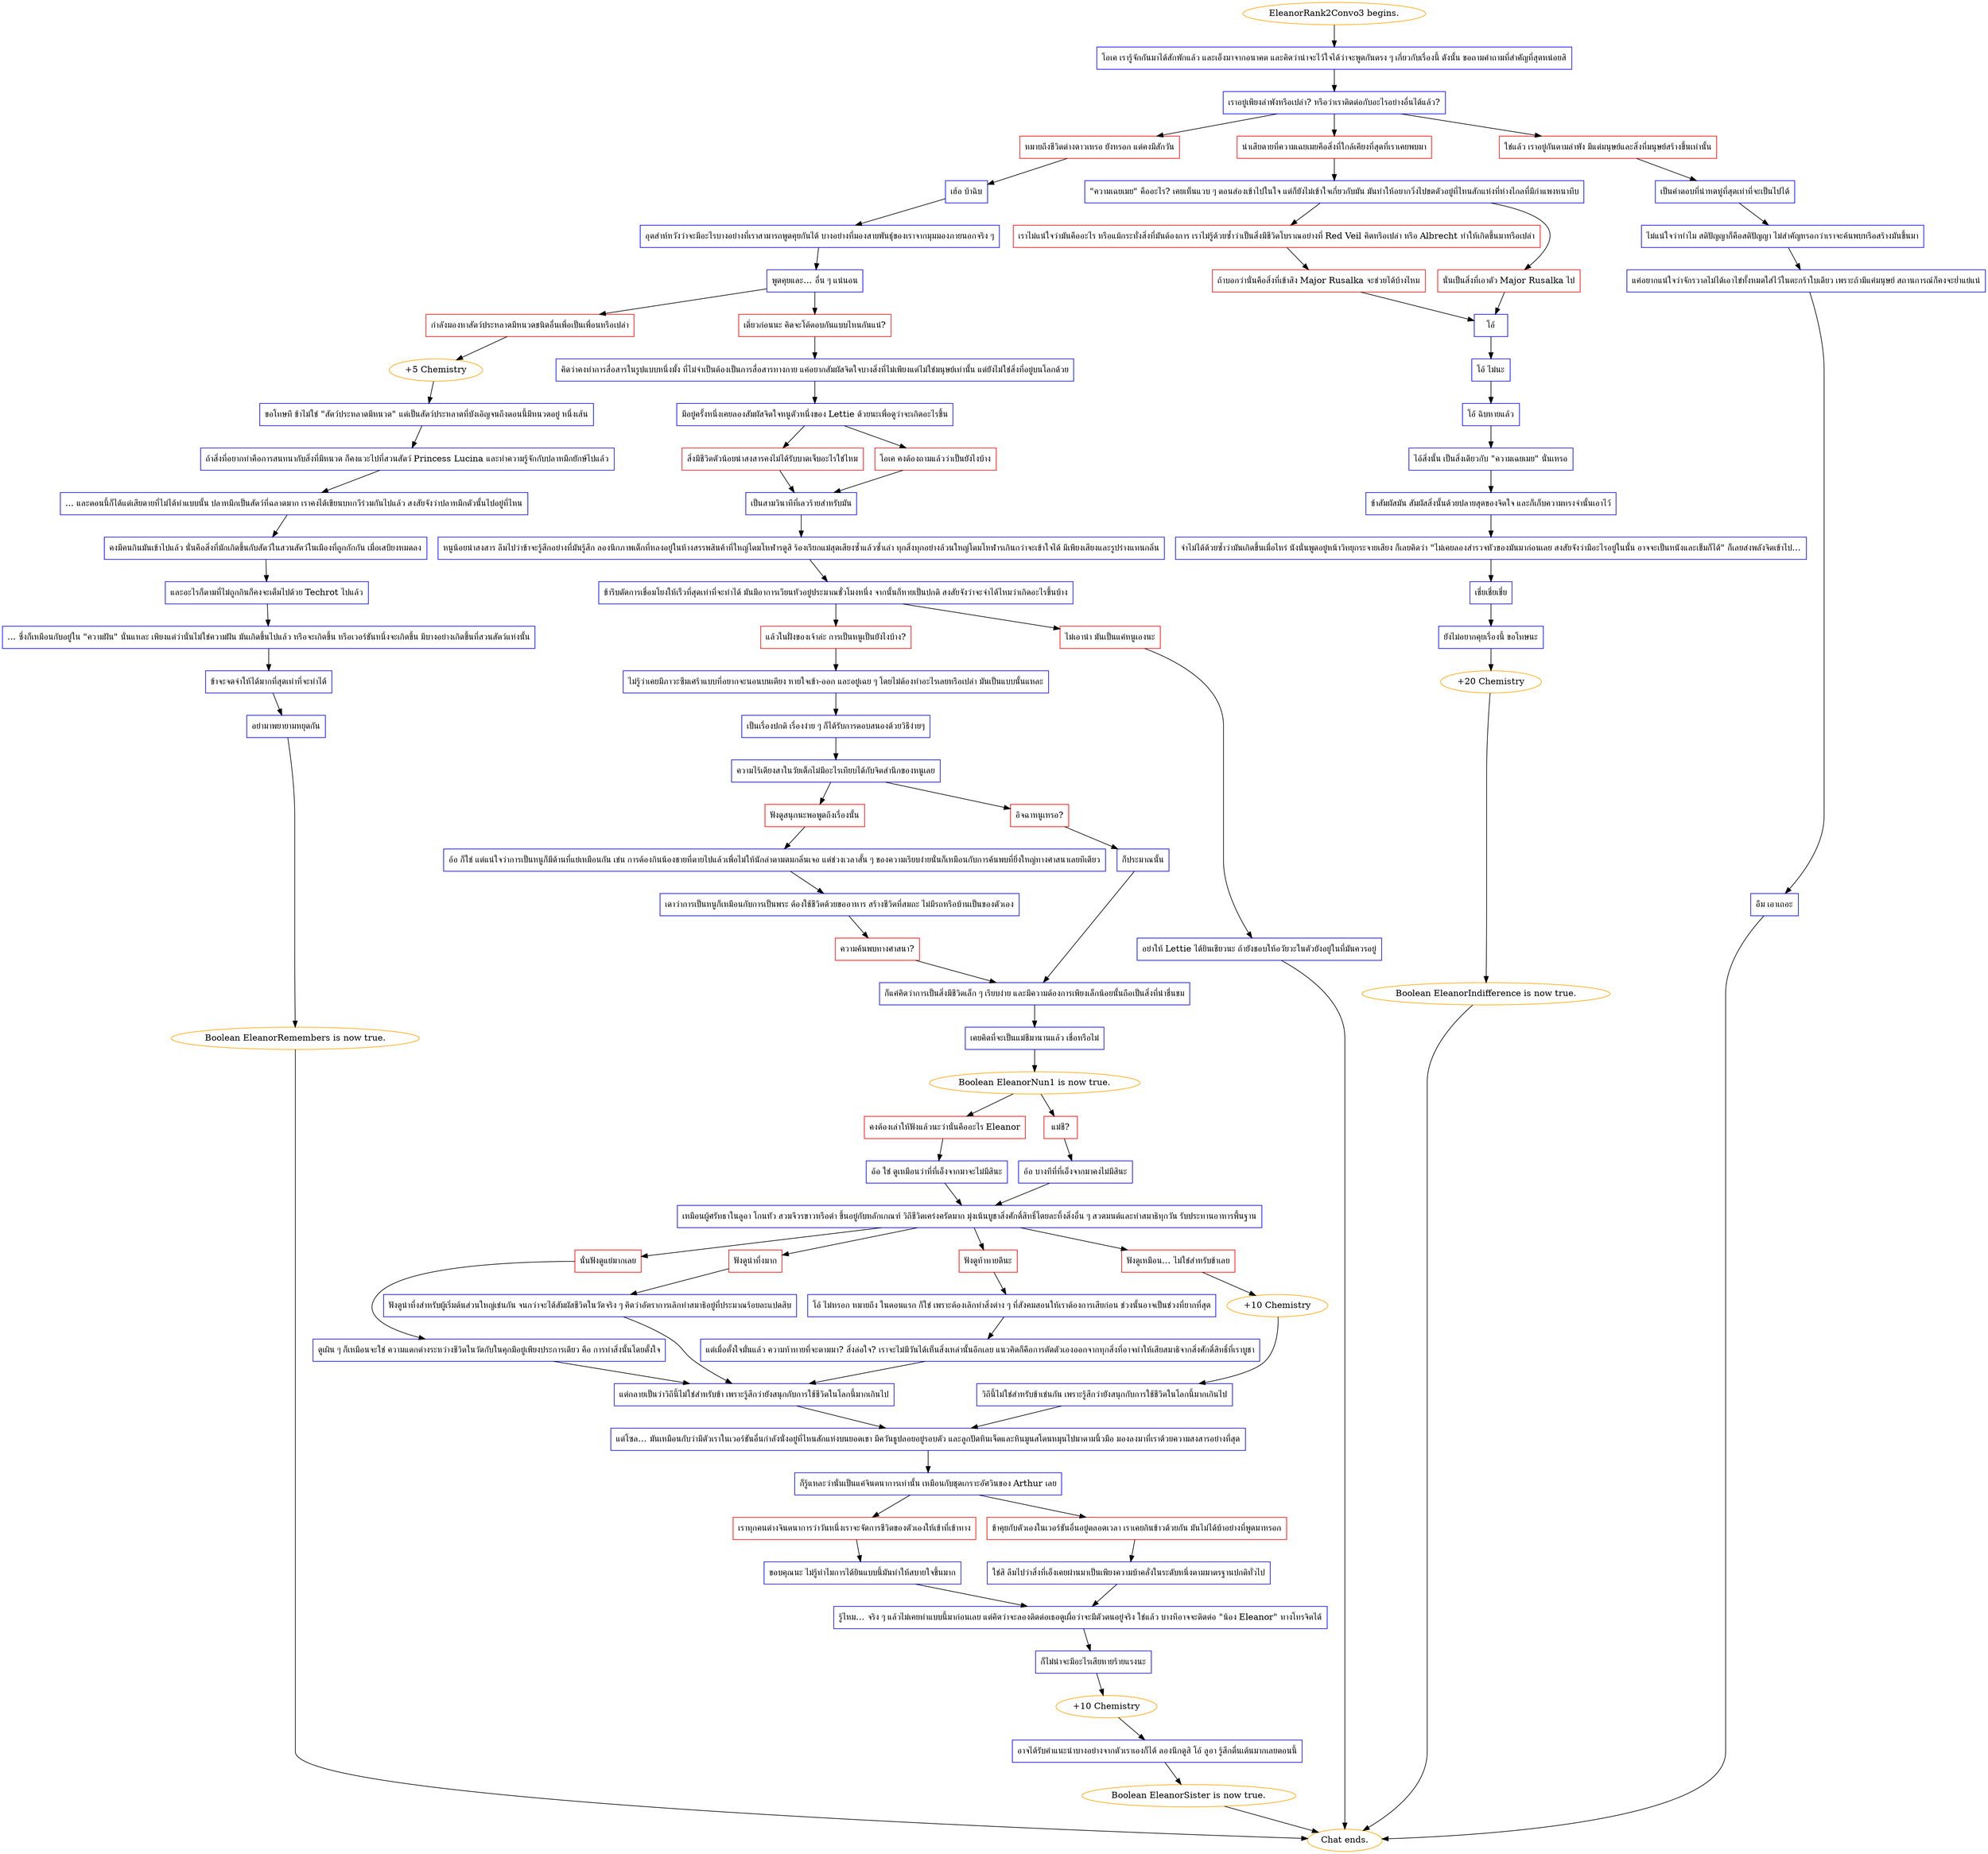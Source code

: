 digraph {
	"EleanorRank2Convo3 begins." [color=orange];
		"EleanorRank2Convo3 begins." -> j1334032104;
	j1334032104 [label="โอเค เรารู้จักกันมาได้สักพักแล้ว และเอ็งมาจากอนาคต และคิดว่าน่าจะไว้ใจได้ว่าจะพูดกันตรง ๆ เกี่ยวกับเรื่องนี้ ดังนั้น ขอถามคำถามที่สำคัญที่สุดหน่อยสิ",shape=box,color=blue];
		j1334032104 -> j1300284649;
	j1300284649 [label="เราอยู่เพียงลำพังหรือเปล่า? หรือว่าเราติดต่อกับอะไรอย่างอื่นได้แล้ว?",shape=box,color=blue];
		j1300284649 -> j2243541942;
		j1300284649 -> j3754445638;
		j1300284649 -> j2507783042;
	j2243541942 [label="หมายถึงชีวิตต่างดาวเหรอ ยังหรอก แต่คงมีสักวัน",shape=box,color=red];
		j2243541942 -> j3901823661;
	j3754445638 [label="น่าเสียดายที่ความเฉยเมยคือสิ่งที่ใกล้เคียงที่สุดที่เราเคยพบมา",shape=box,color=red];
		j3754445638 -> j834018547;
	j2507783042 [label="ใช่แล้ว เราอยู่กันตามลำพัง มีแต่มนุษย์และสิ่งที่มนุษย์สร้างขึ้นเท่านั้น",shape=box,color=red];
		j2507783042 -> j2318683055;
	j3901823661 [label="เฮ้อ บ้าฉิบ",shape=box,color=blue];
		j3901823661 -> j2515510879;
	j834018547 [label="\"ความเฉยเมย\" คืออะไร? เคยเห็นแวบ ๆ ตอนส่องเข้าไปในใจ แต่ก็ยังไม่เข้าใจเกี่ยวกับมัน มันทำให้อยากวิ่งไปขดตัวอยู่ที่ไหนสักแห่งที่ห่างไกลที่มีกำแพงหนาทึบ",shape=box,color=blue];
		j834018547 -> j3120817972;
		j834018547 -> j4041002150;
	j2318683055 [label="เป็นคำตอบที่น่าหดหู่ที่สุดเท่าที่จะเป็นไปได้",shape=box,color=blue];
		j2318683055 -> j2552176390;
	j2515510879 [label="อุตส่าห์หวังว่าจะมีอะไรบางอย่างที่เราสามารถพูดคุยกันได้ บางอย่างที่มองสายพันธุ์ของเราจากมุมมองภายนอกจริง ๆ",shape=box,color=blue];
		j2515510879 -> j2208353109;
	j3120817972 [label="เราไม่แน่ใจว่ามันคืออะไร หรือแม้กระทั่งสิ่งที่มันต้องการ เราไม่รู้ด้วยซ้ำว่าเป็นสิ่งมีชีวิตโบราณอย่างที่ Red Veil คิดหรือเปล่า หรือ Albrecht ทำให้เกิดขึ้นมาหรือเปล่า",shape=box,color=red];
		j3120817972 -> j3624407310;
	j4041002150 [label="นั่นเป็นสิ่งที่เอาตัว Major Rusalka ไป",shape=box,color=red];
		j4041002150 -> j3428777392;
	j2552176390 [label="ไม่แน่ใจว่าทำไม สติปัญญาก็คือสติปัญญา ไม่สำคัญหรอกว่าเราจะค้นพบหรือสร้างมันขึ้นมา",shape=box,color=blue];
		j2552176390 -> j809864381;
	j2208353109 [label="พูดคุยและ… อื่น ๆ แน่นอน",shape=box,color=blue];
		j2208353109 -> j2514306116;
		j2208353109 -> j3572509160;
	j3624407310 [label="ถ้าบอกว่านั่นคือสิ่งที่เข้าสิง Major Rusalka จะช่วยได้บ้างไหม",shape=box,color=red];
		j3624407310 -> j3428777392;
	j3428777392 [label="โอ้",shape=box,color=blue];
		j3428777392 -> j3734200050;
	j809864381 [label="แค่อยากแน่ใจว่าจักรวาลไม่ได้เอาไข่ทั้งหมดใส่ไว้ในตะกร้าใบเดียว เพราะถ้ามีแค่มนุษย์ สถานการณ์ก็คงจะย่ำแย่แน่",shape=box,color=blue];
		j809864381 -> j4053460666;
	j2514306116 [label="กำลังมองหาสัตว์ประหลาดมีหนวดชนิดอื่นเพื่อเป็นเพื่อนหรือเปล่า",shape=box,color=red];
		j2514306116 -> j4266609098;
	j3572509160 [label="เดี๋ยวก่อนนะ คิดจะโต้ตอบกันแบบไหนกันแน่?",shape=box,color=red];
		j3572509160 -> j3895457930;
	j3734200050 [label="โอ้ ไม่นะ",shape=box,color=blue];
		j3734200050 -> j1238153937;
	j4053460666 [label="อืม เอาเถอะ",shape=box,color=blue];
		j4053460666 -> "Chat ends.";
	j4266609098 [label="+5 Chemistry",color=orange];
		j4266609098 -> j1278860026;
	j3895457930 [label="คิดว่าคงทำการสื่อสารในรูปแบบหนึ่งมั้ง ที่ไม่จำเป็นต้องเป็นการสื่อสารทางกาย แค่อยากสัมผัสจิตใจบางสิ่งที่ไม่เพียงแต่ไม่ใช่มนุษย์เท่านั้น แต่ยังไม่ใช่สิ่งที่อยู่บนโลกด้วย",shape=box,color=blue];
		j3895457930 -> j2875354147;
	j1238153937 [label="โอ้ ฉิบหายแล้ว",shape=box,color=blue];
		j1238153937 -> j2792880338;
	"Chat ends." [color=orange];
	j1278860026 [label="ขอโทษที ข้าไม่ใช่ \"สัตว์ประหลาดมีหนวด\" แต่เป็นสัตว์ประหลาดที่บังเอิญจนถึงตอนนี้มีหนวดอยู่ หนึ่งเส้น",shape=box,color=blue];
		j1278860026 -> j159579299;
	j2875354147 [label="มีอยู่ครั้งหนึ่งเคยลองสัมผัสจิตใจหนูตัวหนึ่งของ Lettie ด้วยนะเพื่อดูว่าจะเกิดอะไรขึ้น",shape=box,color=blue];
		j2875354147 -> j2037240789;
		j2875354147 -> j324261754;
	j2792880338 [label="ไอ้สิ่งนั้น เป็นสิ่งเดียวกับ \"ความเฉยเมย\" นั่นเหรอ",shape=box,color=blue];
		j2792880338 -> j3450451342;
	j159579299 [label="ถ้าสิ่งที่อยากทำคือการสนทนากับสิ่งที่มีหนวด ก็คงแวะไปที่สวนสัตว์ Princess Lucina และทำความรู้จักกับปลาหมึกยักษ์ไปแล้ว",shape=box,color=blue];
		j159579299 -> j1365530200;
	j2037240789 [label="สิ่งมีชีวิตตัวน้อยน่าสงสารคงไม่ได้รับบาดเจ็บอะไรใช่ไหม",shape=box,color=red];
		j2037240789 -> j1970110876;
	j324261754 [label="โอเค คงต้องถามแล้วว่าเป็นยังไงบ้าง",shape=box,color=red];
		j324261754 -> j1970110876;
	j3450451342 [label="ข้าสัมผัสมัน สัมผัสสิ่งนั้นด้วยปลายสุดของจิตใจ และก็เก็บความทรงจำนั้นเอาไว้",shape=box,color=blue];
		j3450451342 -> j3597064666;
	j1365530200 [label="... และตอนนี้ก็ได้แต่เสียดายที่ไม่ได้ทำแบบนั้น ปลาหมึกเป็นสัตว์ที่ฉลาดมาก เราคงได้เขียนบทกวีร่วมกันไปแล้ว สงสัยจังว่าปลาหมึกตัวนั้นไปอยู่ที่ไหน",shape=box,color=blue];
		j1365530200 -> j1607942674;
	j1970110876 [label="เป็นสามวินาทีที่เลวร้ายสำหรับมัน",shape=box,color=blue];
		j1970110876 -> j3759106788;
	j3597064666 [label="จำไม่ได้ด้วยซ้ำว่ามันเกิดขึ้นเมื่อไหร่ นังนั่นพูดอยู่หน้าวิทยุกระจายเสียง ก็เลยคิดว่า \"ไม่เคยลองสำรวจหัวของมันมาก่อนเลย สงสัยจังว่ามีอะไรอยู่ในนั้น อาจจะเป็นหนังและเข็มก็ได้\" ก็เลยส่งพลังจิตเข้าไป…",shape=box,color=blue];
		j3597064666 -> j205655950;
	j1607942674 [label="คงมีคนกินมันเข้าไปแล้ว นั่นคือสิ่งที่มักเกิดขึ้นกับสัตว์ในสวนสัตว์ในเมืองที่ถูกกักกัน เมื่อเสบียงหมดลง",shape=box,color=blue];
		j1607942674 -> j700966310;
	j3759106788 [label="หนูน้อยน่าสงสาร ลืมไปว่าข้าจะรู้สึกอย่างที่มันรู้สึก ลองนึกภาพเด็กที่หลงอยู่ในห้างสรรพสินค้าที่ใหญ่โตมโหฬารดูสิ ร้องเรียกแม่สุดเสียงซ้ำแล้วซ้ำเล่า ทุกสิ่งทุกอย่างล้วนใหญ่โตมโหฬารเกินกว่าจะเข้าใจได้ มีเพียงเสียงและรูปร่างแทนกลิ่น",shape=box,color=blue];
		j3759106788 -> j1136145631;
	j205655950 [label="เชี่ยเชี่ยเชี่ย",shape=box,color=blue];
		j205655950 -> j4271606373;
	j700966310 [label="และอะไรก็ตามที่ไม่ถูกกินก็คงจะเต็มไปด้วย Techrot ไปแล้ว",shape=box,color=blue];
		j700966310 -> j343124472;
	j1136145631 [label="ข้ารีบตัดการเชื่อมโยงให้เร็วที่สุดเท่าที่จะทำได้ มันมีอาการเวียนหัวอยู่ประมาณชั่วโมงหนึ่ง จากนั้นก็หายเป็นปกติ สงสัยจังว่าจะจำได้ไหมว่าเกิดอะไรขึ้นบ้าง",shape=box,color=blue];
		j1136145631 -> j1063400264;
		j1136145631 -> j1684099104;
	j4271606373 [label="ยังไม่อยากคุยเรื่องนี้ ขอโทษนะ",shape=box,color=blue];
		j4271606373 -> j4081317448;
	j343124472 [label="... ซึ่งก็เหมือนกับอยู่ใน \"ความฝัน\" นั่นแหละ เพียงแต่ว่านั่นไม่ใช่ความฝัน มันเกิดขึ้นไปแล้ว หรือจะเกิดขึ้น หรือเวอร์ชันหนึ่งจะเกิดขึ้น มีบางอย่างเกิดขึ้นที่สวนสัตว์แห่งนั้น",shape=box,color=blue];
		j343124472 -> j506480367;
	j1063400264 [label="แล้วในฝั่งของเจ้าล่ะ การเป็นหนูเป็นยังไงบ้าง?",shape=box,color=red];
		j1063400264 -> j1408446109;
	j1684099104 [label="ไม่เอาน่า มันเป็นแค่หนูเองนะ",shape=box,color=red];
		j1684099104 -> j1221856499;
	j4081317448 [label="+20 Chemistry",color=orange];
		j4081317448 -> j265674410;
	j506480367 [label="ข้าจะจดจำให้ได้มากที่สุดเท่าที่จะทำได้",shape=box,color=blue];
		j506480367 -> j4078369192;
	j1408446109 [label="ไม่รู้ว่าเคยมีภาวะซึมเศร้าแบบที่อยากจะนอนบนเตียง หายใจเข้า-ออก และอยู่เฉย ๆ โดยไม่ต้องทำอะไรเลยหรือเปล่า มันเป็นแบบนั้นแหละ",shape=box,color=blue];
		j1408446109 -> j2968841378;
	j1221856499 [label="อย่าให้ Lettie ได้ยินเชียวนะ ถ้ายังชอบให้อวัยวะในตัวยังอยู่ในที่มันควรอยู่",shape=box,color=blue];
		j1221856499 -> "Chat ends.";
	j265674410 [label="Boolean EleanorIndifference is now true.",color=orange];
		j265674410 -> "Chat ends.";
	j4078369192 [label="อย่ามาพยายามหยุดกัน",shape=box,color=blue];
		j4078369192 -> j2594043065;
	j2968841378 [label="เป็นเรื่องปกติ เรื่องง่าย ๆ ก็ได้รับการตอบสนองด้วยวิธีง่ายๆ",shape=box,color=blue];
		j2968841378 -> j2388392102;
	j2594043065 [label="Boolean EleanorRemembers is now true.",color=orange];
		j2594043065 -> "Chat ends.";
	j2388392102 [label="ความไร้เดียงสาในวัยเด็กไม่มีอะไรเทียบได้กับจิตสำนึกของหนูเลย",shape=box,color=blue];
		j2388392102 -> j3034274743;
		j2388392102 -> j4030667330;
	j3034274743 [label="ฟังดูสนุกนะพอพูดถึงเรื่องนั้น",shape=box,color=red];
		j3034274743 -> j3420499769;
	j4030667330 [label="อิจฉาหนูเหรอ?",shape=box,color=red];
		j4030667330 -> j2776206564;
	j3420499769 [label="อ้อ ก็ใช่ แต่แน่ใจว่าการเป็นหนูก็มีด้านที่แย่เหมือนกัน เช่น การต้องกินน้องชายที่ตายไปแล้วเพื่อไม่ให้นักล่าตามดมกลิ่นเจอ แต่ช่วงเวลาสั้น ๆ ของความเรียบง่ายนั่นก็เหมือนกับการค้นพบที่ยิ่งใหญ่ทางศาสนาเลยทีเดียว",shape=box,color=blue];
		j3420499769 -> j1315524934;
	j2776206564 [label="ก็ประมาณนั้น",shape=box,color=blue];
		j2776206564 -> j564861981;
	j1315524934 [label="เดาว่าการเป็นหนูก็เหมือนกับการเป็นพระ ต้องใช้ชีวิตด้วยขออาหาร สร้างชีวิตที่สมถะ ไม่มีรถหรือบ้านเป็นของตัวเอง",shape=box,color=blue];
		j1315524934 -> j545318553;
	j564861981 [label="ก็แค่คิดว่าการเป็นสิ่งมีชีวิตเล็ก ๆ เรียบง่าย และมีความต้องการเพียงเล็กน้อยนั้นถือเป็นสิ่งที่น่าชื่นชม",shape=box,color=blue];
		j564861981 -> j3521606474;
	j545318553 [label="ความค้นพบทางศาสนา?",shape=box,color=red];
		j545318553 -> j564861981;
	j3521606474 [label="เคยคิดที่จะเป็นแม่ชีมานานแล้ว เชื่อหรือไม่",shape=box,color=blue];
		j3521606474 -> j3959670094;
	j3959670094 [label="Boolean EleanorNun1 is now true.",color=orange];
		j3959670094 -> j2895869788;
		j3959670094 -> j3119012749;
	j2895869788 [label="คงต้องเล่าให้ฟังแล้วนะว่านั่นคืออะไร Eleanor",shape=box,color=red];
		j2895869788 -> j2828426777;
	j3119012749 [label="แม่ชี?",shape=box,color=red];
		j3119012749 -> j2265639510;
	j2828426777 [label="อ้อ ใช่ ดูเหมือนว่าที่ที่เอ็งจากมาจะไม่มีสินะ",shape=box,color=blue];
		j2828426777 -> j2607033837;
	j2265639510 [label="อ้อ บางทีที่ที่เอ็งจากมาคงไม่มีสินะ",shape=box,color=blue];
		j2265639510 -> j2607033837;
	j2607033837 [label="เหมือนผู้ศรัทธาในลูอา โกนหัว สวมจีวรขาวหรือดำ ขึ้นอยู่กับหลักเกณฑ์ วิถีชีวิตเคร่งครัดมาก มุ่งเน้นบูชาสิ่งศักดิ์สิทธิ์โดยละทิ้งสิ่งอื่น ๆ สวดมนต์และทำสมาธิทุกวัน รับประทานอาหารพื้นฐาน",shape=box,color=blue];
		j2607033837 -> j404704825;
		j2607033837 -> j2106997328;
		j2607033837 -> j4144602421;
		j2607033837 -> j3203947917;
	j404704825 [label="นั่นฟังดูแย่มากเลย",shape=box,color=red];
		j404704825 -> j2801096481;
	j2106997328 [label="ฟังดูน่าทึ่งมาก",shape=box,color=red];
		j2106997328 -> j2574273121;
	j4144602421 [label="ฟังดูท้าทายดีนะ",shape=box,color=red];
		j4144602421 -> j60433655;
	j3203947917 [label="ฟังดูเหมือน… ไม่ใช่สำหรับข้าเลย",shape=box,color=red];
		j3203947917 -> j704104846;
	j2801096481 [label="ดูเผิน ๆ ก็เหมือนจะใช่ ความแตกต่างระหว่างชีวิตในวัดกับในคุกมีอยู่เพียงประการเดียว คือ การทำสิ่งนั้นโดยตั้งใจ",shape=box,color=blue];
		j2801096481 -> j1277663946;
	j2574273121 [label="ฟังดูน่าทึ่งสำหรับผู้เริ่มต้นส่วนใหญ่เช่นกัน จนกว่าจะได้สัมผัสชีวิตในวัดจริง ๆ คิดว่าอัตราการเลิกทำสมาธิอยู่ที่ประมาณร้อยละแปดสิบ",shape=box,color=blue];
		j2574273121 -> j1277663946;
	j60433655 [label="โอ้ ไม่หรอก หมายถึง ในตอนแรก ก็ใช่ เพราะต้องเลิกทำสิ่งต่าง ๆ ที่สังคมสอนให้เราต้องการเสียก่อน ช่วงนั้นอาจเป็นช่วงที่ยากที่สุด",shape=box,color=blue];
		j60433655 -> j1598511998;
	j704104846 [label="+10 Chemistry",color=orange];
		j704104846 -> j1568883924;
	j1277663946 [label="แต่กลายเป็นว่าวิถีนี้ไม่ใช่สำหรับข้า เพราะรู้สึกว่ายังสนุกกับการใช้ชีวิตในโลกนี้มากเกินไป",shape=box,color=blue];
		j1277663946 -> j654760026;
	j1598511998 [label="แต่เมื่อตั้งใจมั่นแล้ว ความท้าทายที่จะตามมา? สิ่งล่อใจ? เราจะไม่มีวันได้เห็นสิ่งเหล่านั้นอีกเลย แนวคิดก็คือการตัดตัวเองออกจากทุกสิ่งที่อาจทำให้เสียสมาธิจากสิ่งศักดิ์สิทธิ์ที่เราบูชา",shape=box,color=blue];
		j1598511998 -> j1277663946;
	j1568883924 [label="วิถีนี้ไม่ใช่สำหรับข้าเช่นกัน เพราะรู้สึกว่ายังสนุกกับการใช้ชีวิตในโลกนี้มากเกินไป",shape=box,color=blue];
		j1568883924 -> j654760026;
	j654760026 [label="แต่โซล… มันเหมือนกับว่ามีตัวเราในเวอร์ชันอื่นกำลังนั่งอยู่ที่ไหนสักแห่งบนยอดเขา มีควันธูปลอยอยู่รอบตัว และลูกปัดหินเจ็ตและหินมูนสโตนหมุนไปมาตามนิ้วมือ มองลงมาที่เราด้วยความสงสารอย่างที่สุด",shape=box,color=blue];
		j654760026 -> j4288166495;
	j4288166495 [label="ก็รู้แหละว่านั่นเป็นแค่จินตนาการเท่านั้น เหมือนกับชุดเกราะอัศวินของ Arthur เลย",shape=box,color=blue];
		j4288166495 -> j854242712;
		j4288166495 -> j3424486114;
	j854242712 [label="เราทุกคนต่างจินตนาการว่าวันหนึ่งเราจะจัดการชีวิตของตัวเองให้เข้าที่เข้าทาง",shape=box,color=red];
		j854242712 -> j3645321344;
	j3424486114 [label="ข้าคุยกับตัวเองในเวอร์ชันอื่นอยู่ตลอดเวลา เราเคยกินข้าวด้วยกัน มันไม่ได้บ้าอย่างที่พูดมาหรอก",shape=box,color=red];
		j3424486114 -> j1590533351;
	j3645321344 [label="ขอบคุณนะ ไม่รู้ทำไมการได้ยินแบบนี้มันทำให้สบายใจขึ้นมาก",shape=box,color=blue];
		j3645321344 -> j1637763974;
	j1590533351 [label="ใช่สิ ลืมไปว่าสิ่งที่เอ็งเคยผ่านมาเป็นเพียงความบ้าคลั่งในระดับหนึ่งตามมาตรฐานปกติทั่วไป",shape=box,color=blue];
		j1590533351 -> j1637763974;
	j1637763974 [label="รู้ไหม… จริง ๆ แล้วไม่เคยทำแบบนี้มาก่อนเลย แต่คิดว่าจะลองติดต่อเธอดูเผื่อว่าจะมีตัวตนอยู่จริง ใช่แล้ว บางทีอาจจะติดต่อ \"น้อง Eleanor\" ทางโทรจิตได้",shape=box,color=blue];
		j1637763974 -> j2009255439;
	j2009255439 [label="ก็ไม่น่าจะมีอะไรเสียหายร้ายแรงนะ",shape=box,color=blue];
		j2009255439 -> j677631143;
	j677631143 [label="+10 Chemistry",color=orange];
		j677631143 -> j1014518171;
	j1014518171 [label="อาจได้รับคำแนะนำบางอย่างจากตัวเราเองก็ได้ ลองนึกดูสิ โอ้ ลูอา รู้สึกตื่นเต้นมากเลยตอนนี้",shape=box,color=blue];
		j1014518171 -> j3982627706;
	j3982627706 [label="Boolean EleanorSister is now true.",color=orange];
		j3982627706 -> "Chat ends.";
}